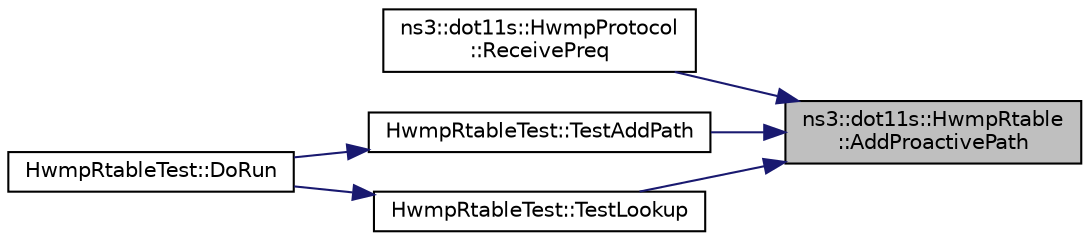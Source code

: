 digraph "ns3::dot11s::HwmpRtable::AddProactivePath"
{
 // LATEX_PDF_SIZE
  edge [fontname="Helvetica",fontsize="10",labelfontname="Helvetica",labelfontsize="10"];
  node [fontname="Helvetica",fontsize="10",shape=record];
  rankdir="RL";
  Node1 [label="ns3::dot11s::HwmpRtable\l::AddProactivePath",height=0.2,width=0.4,color="black", fillcolor="grey75", style="filled", fontcolor="black",tooltip=" "];
  Node1 -> Node2 [dir="back",color="midnightblue",fontsize="10",style="solid",fontname="Helvetica"];
  Node2 [label="ns3::dot11s::HwmpProtocol\l::ReceivePreq",height=0.2,width=0.4,color="black", fillcolor="white", style="filled",URL="$classns3_1_1dot11s_1_1_hwmp_protocol.html#ac50e179d526367f5280cca0710fb4418",tooltip="Handler for receiving Path Request."];
  Node1 -> Node3 [dir="back",color="midnightblue",fontsize="10",style="solid",fontname="Helvetica"];
  Node3 [label="HwmpRtableTest::TestAddPath",height=0.2,width=0.4,color="black", fillcolor="white", style="filled",URL="$class_hwmp_rtable_test.html#a86b7d54fd30d26a0001c5ba1d17ad3fb",tooltip="Test add path and try to lookup after entry has expired."];
  Node3 -> Node4 [dir="back",color="midnightblue",fontsize="10",style="solid",fontname="Helvetica"];
  Node4 [label="HwmpRtableTest::DoRun",height=0.2,width=0.4,color="black", fillcolor="white", style="filled",URL="$class_hwmp_rtable_test.html#aeba47e3dbdade2299df5fb28e4cc7f49",tooltip="Implementation to actually run this TestCase."];
  Node1 -> Node5 [dir="back",color="midnightblue",fontsize="10",style="solid",fontname="Helvetica"];
  Node5 [label="HwmpRtableTest::TestLookup",height=0.2,width=0.4,color="black", fillcolor="white", style="filled",URL="$class_hwmp_rtable_test.html#a448f1f9bce7965fe1ae4d541f4fe8f18",tooltip="Test Add apth and lookup path;."];
  Node5 -> Node4 [dir="back",color="midnightblue",fontsize="10",style="solid",fontname="Helvetica"];
}
